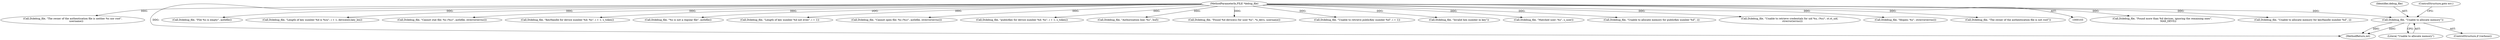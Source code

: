 digraph "0_pam-u2f_18b1914e32b74ff52000f10e97067e841e5fff62_1@pointer" {
"1000317" [label="(Call,D(debug_file, \"Unable to allocate memory\"))"];
"1000108" [label="(MethodParameterIn,FILE *debug_file)"];
"1000472" [label="(Call,D(debug_file, \"Found more than %d devices, ignoring the remaining ones\",\n               MAX_DEVS))"];
"1000318" [label="(Identifier,debug_file)"];
"1000504" [label="(Call,D(debug_file, \"Unable to allocate memory for keyHandle number %d\", i))"];
"1000268" [label="(Call,D(debug_file, \"The owner of the authentication file is neither %s nor root\",\n         username))"];
"1000732" [label="(MethodReturn,int)"];
"1000208" [label="(Call,D(debug_file, \"File %s is empty\", authfile))"];
"1000317" [label="(Call,D(debug_file, \"Unable to allocate memory\"))"];
"1000567" [label="(Call,D(debug_file, \"Length of key number %d is %zu\", i + 1, devices[i].key_len))"];
"1000178" [label="(Call,D(debug_file, \"Cannot stat file: %s (%s)\", authfile, strerror(errno)))"];
"1000479" [label="(Call,D(debug_file, \"KeyHandle for device number %d: %s\", i + 1, s_token))"];
"1000194" [label="(Call,D(debug_file, \"%s is not a regular file\", authfile))"];
"1000548" [label="(Call,D(debug_file, \"Length of key number %d not even\", i + 1))"];
"1000161" [label="(Call,D(debug_file, \"Cannot open file: %s (%s)\", authfile, strerror(errno)))"];
"1000531" [label="(Call,D(debug_file, \"publicKey for device number %d: %s\", i + 1, s_token))"];
"1000360" [label="(Call,D(debug_file, \"Authorization line: %s\", buf))"];
"1000658" [label="(Call,D(debug_file, \"Found %d device(s) for user %s\", *n_devs, username))"];
"1000522" [label="(Call,D(debug_file, \"Unable to retrieve publicKey number %d\", i + 1))"];
"1000639" [label="(Call,D(debug_file, \"Invalid hex number in key\"))"];
"1000319" [label="(Literal,\"Unable to allocate memory\")"];
"1000315" [label="(ControlStructure,if (verbose))"];
"1000108" [label="(MethodParameterIn,FILE *debug_file)"];
"1000382" [label="(Call,D(debug_file, \"Matched user: %s\", s_user))"];
"1000603" [label="(Call,D(debug_file, \"Unable to allocate memory for publicKey number %d\", i))"];
"1000320" [label="(ControlStructure,goto err;)"];
"1000235" [label="(Call,D(debug_file, \"Unable to retrieve credentials for uid %u, (%s)\", st.st_uid,\n       strerror(errno)))"];
"1000290" [label="(Call,D(debug_file, \"fdopen: %s\", strerror(errno)))"];
"1000274" [label="(Call,D(debug_file, \"The owner of the authentication file is not root\"))"];
"1000317" -> "1000315"  [label="AST: "];
"1000317" -> "1000319"  [label="CFG: "];
"1000318" -> "1000317"  [label="AST: "];
"1000319" -> "1000317"  [label="AST: "];
"1000320" -> "1000317"  [label="CFG: "];
"1000317" -> "1000732"  [label="DDG: "];
"1000317" -> "1000732"  [label="DDG: "];
"1000108" -> "1000317"  [label="DDG: "];
"1000108" -> "1000103"  [label="AST: "];
"1000108" -> "1000732"  [label="DDG: "];
"1000108" -> "1000161"  [label="DDG: "];
"1000108" -> "1000178"  [label="DDG: "];
"1000108" -> "1000194"  [label="DDG: "];
"1000108" -> "1000208"  [label="DDG: "];
"1000108" -> "1000235"  [label="DDG: "];
"1000108" -> "1000268"  [label="DDG: "];
"1000108" -> "1000274"  [label="DDG: "];
"1000108" -> "1000290"  [label="DDG: "];
"1000108" -> "1000360"  [label="DDG: "];
"1000108" -> "1000382"  [label="DDG: "];
"1000108" -> "1000472"  [label="DDG: "];
"1000108" -> "1000479"  [label="DDG: "];
"1000108" -> "1000504"  [label="DDG: "];
"1000108" -> "1000522"  [label="DDG: "];
"1000108" -> "1000531"  [label="DDG: "];
"1000108" -> "1000548"  [label="DDG: "];
"1000108" -> "1000567"  [label="DDG: "];
"1000108" -> "1000603"  [label="DDG: "];
"1000108" -> "1000639"  [label="DDG: "];
"1000108" -> "1000658"  [label="DDG: "];
}
